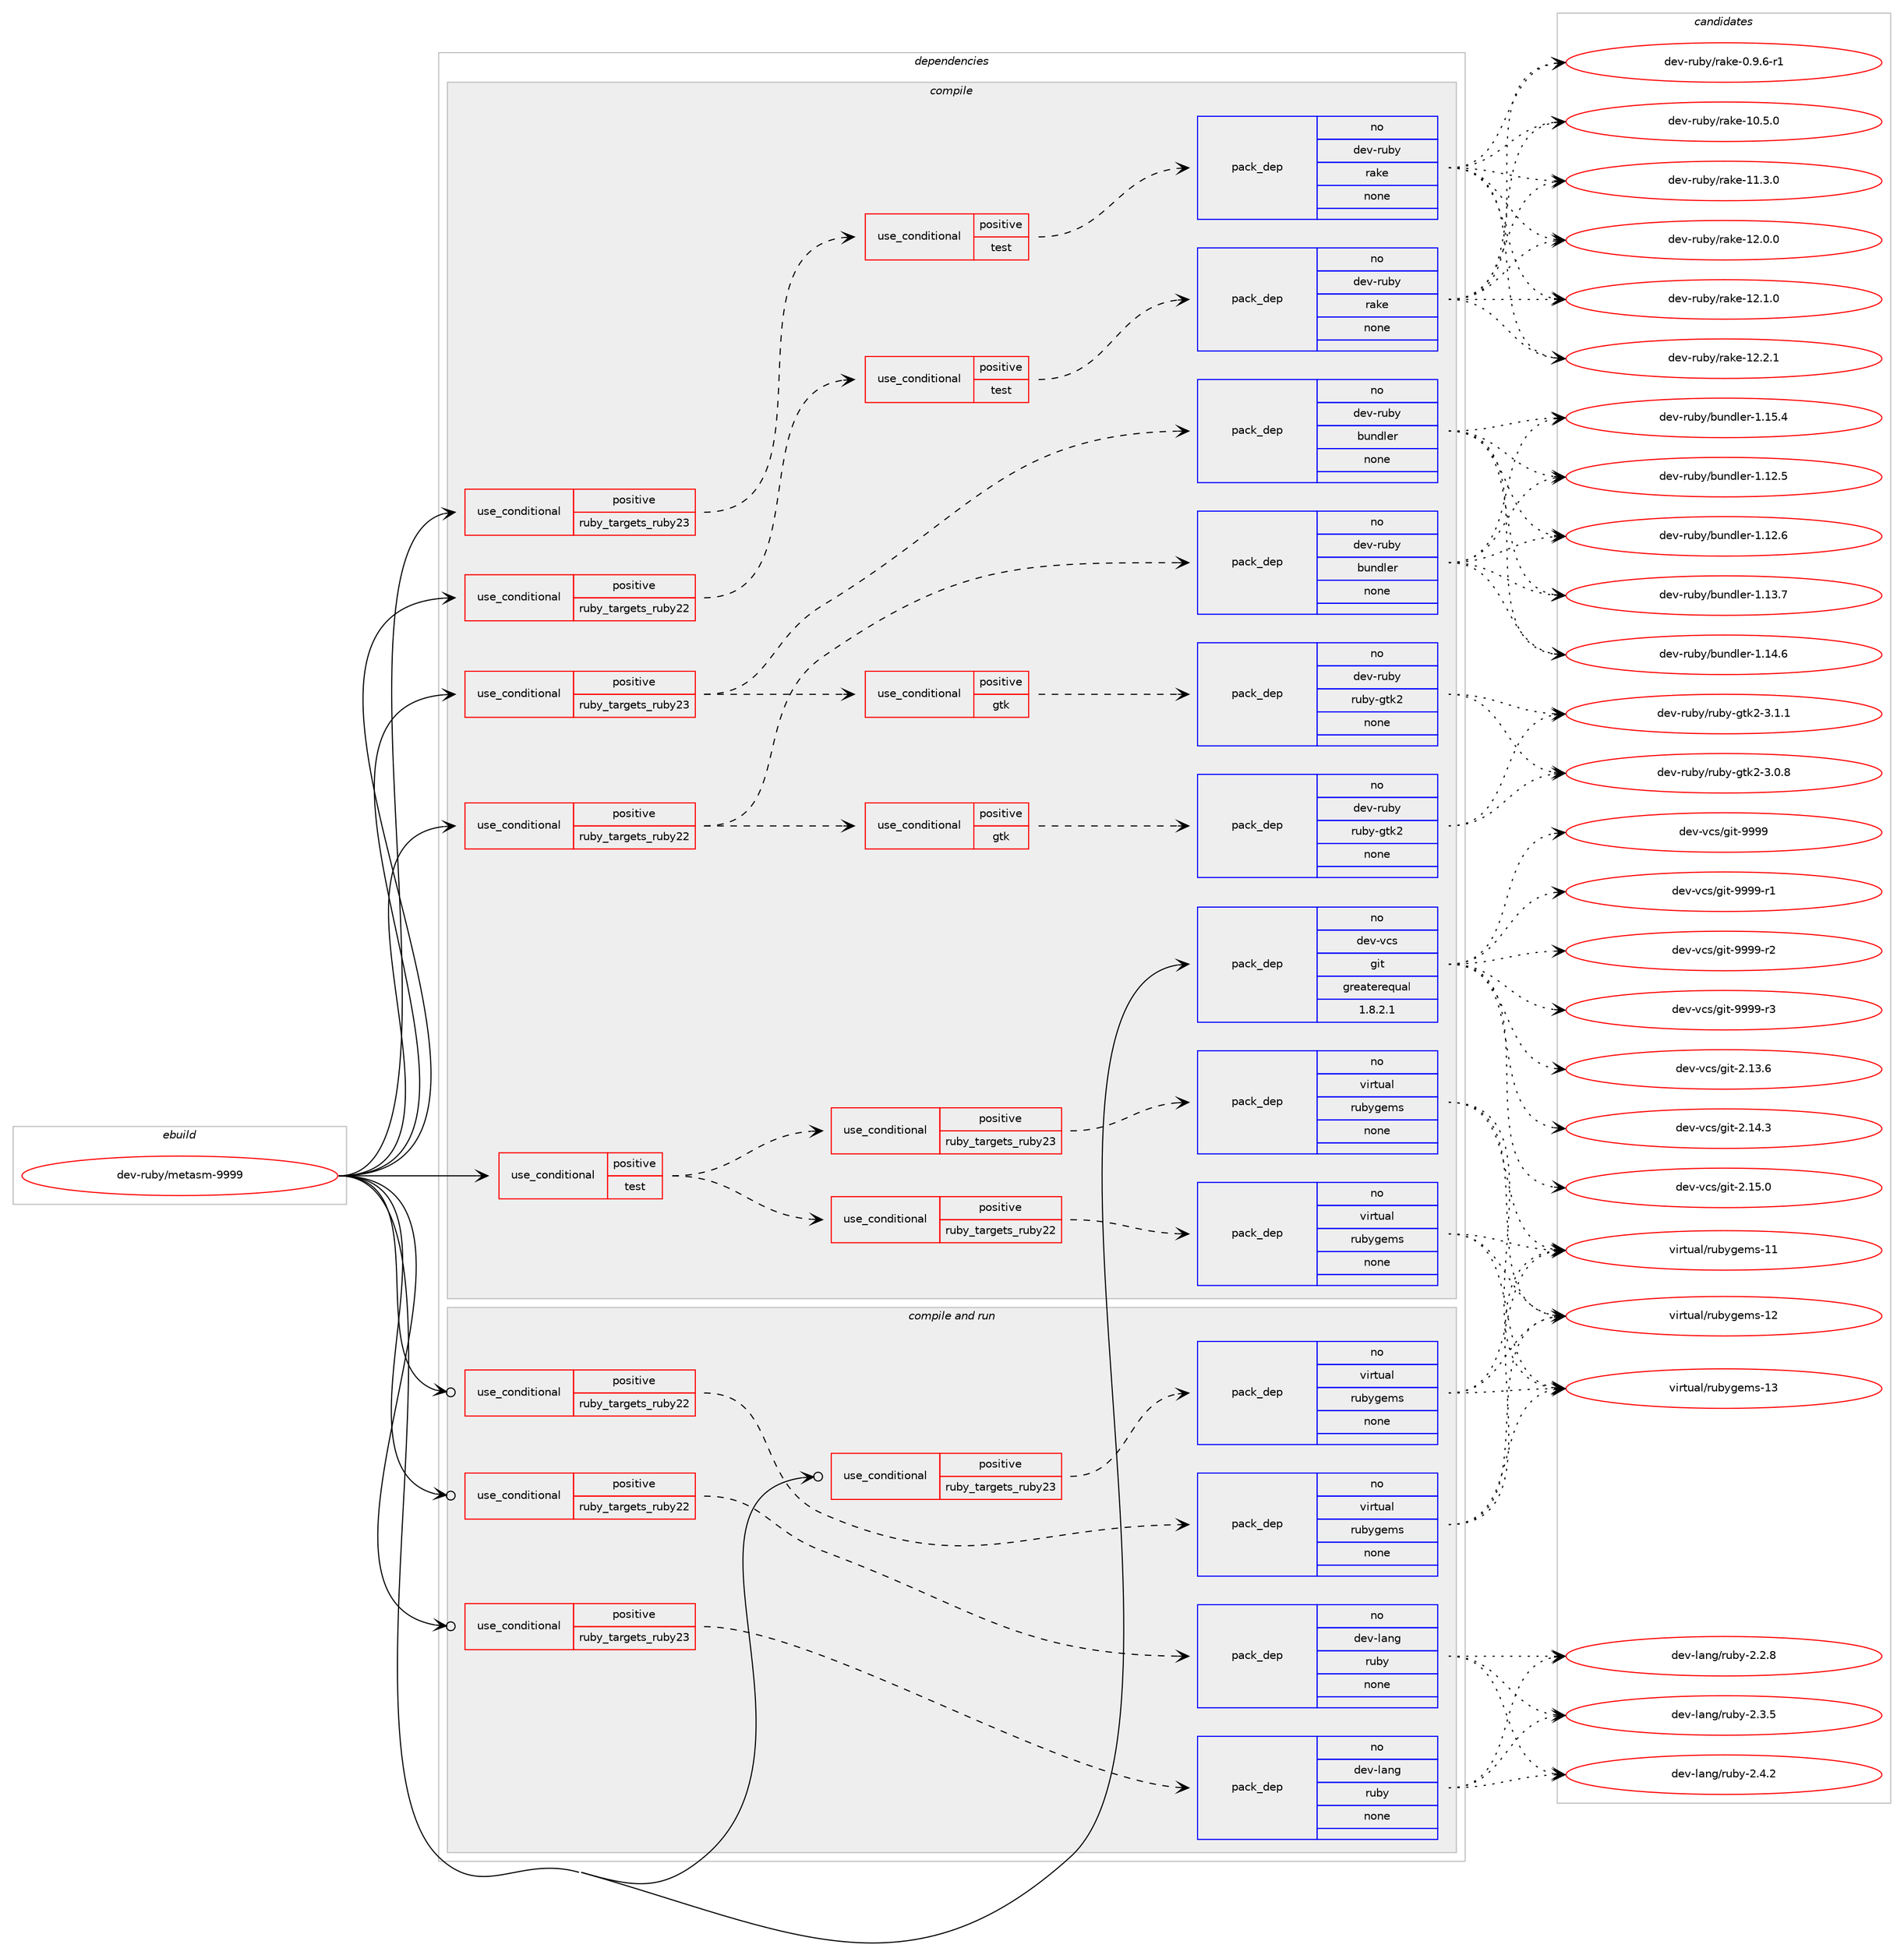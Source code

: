digraph prolog {

# *************
# Graph options
# *************

newrank=true;
concentrate=true;
compound=true;
graph [rankdir=LR,fontname=Helvetica,fontsize=10,ranksep=1.5];#, ranksep=2.5, nodesep=0.2];
edge  [arrowhead=vee];
node  [fontname=Helvetica,fontsize=10];

# **********
# The ebuild
# **********

subgraph cluster_leftcol {
color=gray;
rank=same;
label=<<i>ebuild</i>>;
id [label="dev-ruby/metasm-9999", color=red, width=4, href="../dev-ruby/metasm-9999.svg"];
}

# ****************
# The dependencies
# ****************

subgraph cluster_midcol {
color=gray;
label=<<i>dependencies</i>>;
subgraph cluster_compile {
fillcolor="#eeeeee";
style=filled;
label=<<i>compile</i>>;
subgraph cond61466 {
dependency247284 [label=<<TABLE BORDER="0" CELLBORDER="1" CELLSPACING="0" CELLPADDING="4"><TR><TD ROWSPAN="3" CELLPADDING="10">use_conditional</TD></TR><TR><TD>positive</TD></TR><TR><TD>ruby_targets_ruby22</TD></TR></TABLE>>, shape=none, color=red];
subgraph cond61467 {
dependency247285 [label=<<TABLE BORDER="0" CELLBORDER="1" CELLSPACING="0" CELLPADDING="4"><TR><TD ROWSPAN="3" CELLPADDING="10">use_conditional</TD></TR><TR><TD>positive</TD></TR><TR><TD>test</TD></TR></TABLE>>, shape=none, color=red];
subgraph pack181727 {
dependency247286 [label=<<TABLE BORDER="0" CELLBORDER="1" CELLSPACING="0" CELLPADDING="4" WIDTH="220"><TR><TD ROWSPAN="6" CELLPADDING="30">pack_dep</TD></TR><TR><TD WIDTH="110">no</TD></TR><TR><TD>dev-ruby</TD></TR><TR><TD>rake</TD></TR><TR><TD>none</TD></TR><TR><TD></TD></TR></TABLE>>, shape=none, color=blue];
}
dependency247285:e -> dependency247286:w [weight=20,style="dashed",arrowhead="vee"];
}
dependency247284:e -> dependency247285:w [weight=20,style="dashed",arrowhead="vee"];
}
id:e -> dependency247284:w [weight=20,style="solid",arrowhead="vee"];
subgraph cond61468 {
dependency247287 [label=<<TABLE BORDER="0" CELLBORDER="1" CELLSPACING="0" CELLPADDING="4"><TR><TD ROWSPAN="3" CELLPADDING="10">use_conditional</TD></TR><TR><TD>positive</TD></TR><TR><TD>ruby_targets_ruby22</TD></TR></TABLE>>, shape=none, color=red];
subgraph pack181728 {
dependency247288 [label=<<TABLE BORDER="0" CELLBORDER="1" CELLSPACING="0" CELLPADDING="4" WIDTH="220"><TR><TD ROWSPAN="6" CELLPADDING="30">pack_dep</TD></TR><TR><TD WIDTH="110">no</TD></TR><TR><TD>dev-ruby</TD></TR><TR><TD>bundler</TD></TR><TR><TD>none</TD></TR><TR><TD></TD></TR></TABLE>>, shape=none, color=blue];
}
dependency247287:e -> dependency247288:w [weight=20,style="dashed",arrowhead="vee"];
subgraph cond61469 {
dependency247289 [label=<<TABLE BORDER="0" CELLBORDER="1" CELLSPACING="0" CELLPADDING="4"><TR><TD ROWSPAN="3" CELLPADDING="10">use_conditional</TD></TR><TR><TD>positive</TD></TR><TR><TD>gtk</TD></TR></TABLE>>, shape=none, color=red];
subgraph pack181729 {
dependency247290 [label=<<TABLE BORDER="0" CELLBORDER="1" CELLSPACING="0" CELLPADDING="4" WIDTH="220"><TR><TD ROWSPAN="6" CELLPADDING="30">pack_dep</TD></TR><TR><TD WIDTH="110">no</TD></TR><TR><TD>dev-ruby</TD></TR><TR><TD>ruby-gtk2</TD></TR><TR><TD>none</TD></TR><TR><TD></TD></TR></TABLE>>, shape=none, color=blue];
}
dependency247289:e -> dependency247290:w [weight=20,style="dashed",arrowhead="vee"];
}
dependency247287:e -> dependency247289:w [weight=20,style="dashed",arrowhead="vee"];
}
id:e -> dependency247287:w [weight=20,style="solid",arrowhead="vee"];
subgraph cond61470 {
dependency247291 [label=<<TABLE BORDER="0" CELLBORDER="1" CELLSPACING="0" CELLPADDING="4"><TR><TD ROWSPAN="3" CELLPADDING="10">use_conditional</TD></TR><TR><TD>positive</TD></TR><TR><TD>ruby_targets_ruby23</TD></TR></TABLE>>, shape=none, color=red];
subgraph cond61471 {
dependency247292 [label=<<TABLE BORDER="0" CELLBORDER="1" CELLSPACING="0" CELLPADDING="4"><TR><TD ROWSPAN="3" CELLPADDING="10">use_conditional</TD></TR><TR><TD>positive</TD></TR><TR><TD>test</TD></TR></TABLE>>, shape=none, color=red];
subgraph pack181730 {
dependency247293 [label=<<TABLE BORDER="0" CELLBORDER="1" CELLSPACING="0" CELLPADDING="4" WIDTH="220"><TR><TD ROWSPAN="6" CELLPADDING="30">pack_dep</TD></TR><TR><TD WIDTH="110">no</TD></TR><TR><TD>dev-ruby</TD></TR><TR><TD>rake</TD></TR><TR><TD>none</TD></TR><TR><TD></TD></TR></TABLE>>, shape=none, color=blue];
}
dependency247292:e -> dependency247293:w [weight=20,style="dashed",arrowhead="vee"];
}
dependency247291:e -> dependency247292:w [weight=20,style="dashed",arrowhead="vee"];
}
id:e -> dependency247291:w [weight=20,style="solid",arrowhead="vee"];
subgraph cond61472 {
dependency247294 [label=<<TABLE BORDER="0" CELLBORDER="1" CELLSPACING="0" CELLPADDING="4"><TR><TD ROWSPAN="3" CELLPADDING="10">use_conditional</TD></TR><TR><TD>positive</TD></TR><TR><TD>ruby_targets_ruby23</TD></TR></TABLE>>, shape=none, color=red];
subgraph pack181731 {
dependency247295 [label=<<TABLE BORDER="0" CELLBORDER="1" CELLSPACING="0" CELLPADDING="4" WIDTH="220"><TR><TD ROWSPAN="6" CELLPADDING="30">pack_dep</TD></TR><TR><TD WIDTH="110">no</TD></TR><TR><TD>dev-ruby</TD></TR><TR><TD>bundler</TD></TR><TR><TD>none</TD></TR><TR><TD></TD></TR></TABLE>>, shape=none, color=blue];
}
dependency247294:e -> dependency247295:w [weight=20,style="dashed",arrowhead="vee"];
subgraph cond61473 {
dependency247296 [label=<<TABLE BORDER="0" CELLBORDER="1" CELLSPACING="0" CELLPADDING="4"><TR><TD ROWSPAN="3" CELLPADDING="10">use_conditional</TD></TR><TR><TD>positive</TD></TR><TR><TD>gtk</TD></TR></TABLE>>, shape=none, color=red];
subgraph pack181732 {
dependency247297 [label=<<TABLE BORDER="0" CELLBORDER="1" CELLSPACING="0" CELLPADDING="4" WIDTH="220"><TR><TD ROWSPAN="6" CELLPADDING="30">pack_dep</TD></TR><TR><TD WIDTH="110">no</TD></TR><TR><TD>dev-ruby</TD></TR><TR><TD>ruby-gtk2</TD></TR><TR><TD>none</TD></TR><TR><TD></TD></TR></TABLE>>, shape=none, color=blue];
}
dependency247296:e -> dependency247297:w [weight=20,style="dashed",arrowhead="vee"];
}
dependency247294:e -> dependency247296:w [weight=20,style="dashed",arrowhead="vee"];
}
id:e -> dependency247294:w [weight=20,style="solid",arrowhead="vee"];
subgraph cond61474 {
dependency247298 [label=<<TABLE BORDER="0" CELLBORDER="1" CELLSPACING="0" CELLPADDING="4"><TR><TD ROWSPAN="3" CELLPADDING="10">use_conditional</TD></TR><TR><TD>positive</TD></TR><TR><TD>test</TD></TR></TABLE>>, shape=none, color=red];
subgraph cond61475 {
dependency247299 [label=<<TABLE BORDER="0" CELLBORDER="1" CELLSPACING="0" CELLPADDING="4"><TR><TD ROWSPAN="3" CELLPADDING="10">use_conditional</TD></TR><TR><TD>positive</TD></TR><TR><TD>ruby_targets_ruby22</TD></TR></TABLE>>, shape=none, color=red];
subgraph pack181733 {
dependency247300 [label=<<TABLE BORDER="0" CELLBORDER="1" CELLSPACING="0" CELLPADDING="4" WIDTH="220"><TR><TD ROWSPAN="6" CELLPADDING="30">pack_dep</TD></TR><TR><TD WIDTH="110">no</TD></TR><TR><TD>virtual</TD></TR><TR><TD>rubygems</TD></TR><TR><TD>none</TD></TR><TR><TD></TD></TR></TABLE>>, shape=none, color=blue];
}
dependency247299:e -> dependency247300:w [weight=20,style="dashed",arrowhead="vee"];
}
dependency247298:e -> dependency247299:w [weight=20,style="dashed",arrowhead="vee"];
subgraph cond61476 {
dependency247301 [label=<<TABLE BORDER="0" CELLBORDER="1" CELLSPACING="0" CELLPADDING="4"><TR><TD ROWSPAN="3" CELLPADDING="10">use_conditional</TD></TR><TR><TD>positive</TD></TR><TR><TD>ruby_targets_ruby23</TD></TR></TABLE>>, shape=none, color=red];
subgraph pack181734 {
dependency247302 [label=<<TABLE BORDER="0" CELLBORDER="1" CELLSPACING="0" CELLPADDING="4" WIDTH="220"><TR><TD ROWSPAN="6" CELLPADDING="30">pack_dep</TD></TR><TR><TD WIDTH="110">no</TD></TR><TR><TD>virtual</TD></TR><TR><TD>rubygems</TD></TR><TR><TD>none</TD></TR><TR><TD></TD></TR></TABLE>>, shape=none, color=blue];
}
dependency247301:e -> dependency247302:w [weight=20,style="dashed",arrowhead="vee"];
}
dependency247298:e -> dependency247301:w [weight=20,style="dashed",arrowhead="vee"];
}
id:e -> dependency247298:w [weight=20,style="solid",arrowhead="vee"];
subgraph pack181735 {
dependency247303 [label=<<TABLE BORDER="0" CELLBORDER="1" CELLSPACING="0" CELLPADDING="4" WIDTH="220"><TR><TD ROWSPAN="6" CELLPADDING="30">pack_dep</TD></TR><TR><TD WIDTH="110">no</TD></TR><TR><TD>dev-vcs</TD></TR><TR><TD>git</TD></TR><TR><TD>greaterequal</TD></TR><TR><TD>1.8.2.1</TD></TR></TABLE>>, shape=none, color=blue];
}
id:e -> dependency247303:w [weight=20,style="solid",arrowhead="vee"];
}
subgraph cluster_compileandrun {
fillcolor="#eeeeee";
style=filled;
label=<<i>compile and run</i>>;
subgraph cond61477 {
dependency247304 [label=<<TABLE BORDER="0" CELLBORDER="1" CELLSPACING="0" CELLPADDING="4"><TR><TD ROWSPAN="3" CELLPADDING="10">use_conditional</TD></TR><TR><TD>positive</TD></TR><TR><TD>ruby_targets_ruby22</TD></TR></TABLE>>, shape=none, color=red];
subgraph pack181736 {
dependency247305 [label=<<TABLE BORDER="0" CELLBORDER="1" CELLSPACING="0" CELLPADDING="4" WIDTH="220"><TR><TD ROWSPAN="6" CELLPADDING="30">pack_dep</TD></TR><TR><TD WIDTH="110">no</TD></TR><TR><TD>dev-lang</TD></TR><TR><TD>ruby</TD></TR><TR><TD>none</TD></TR><TR><TD></TD></TR></TABLE>>, shape=none, color=blue];
}
dependency247304:e -> dependency247305:w [weight=20,style="dashed",arrowhead="vee"];
}
id:e -> dependency247304:w [weight=20,style="solid",arrowhead="odotvee"];
subgraph cond61478 {
dependency247306 [label=<<TABLE BORDER="0" CELLBORDER="1" CELLSPACING="0" CELLPADDING="4"><TR><TD ROWSPAN="3" CELLPADDING="10">use_conditional</TD></TR><TR><TD>positive</TD></TR><TR><TD>ruby_targets_ruby22</TD></TR></TABLE>>, shape=none, color=red];
subgraph pack181737 {
dependency247307 [label=<<TABLE BORDER="0" CELLBORDER="1" CELLSPACING="0" CELLPADDING="4" WIDTH="220"><TR><TD ROWSPAN="6" CELLPADDING="30">pack_dep</TD></TR><TR><TD WIDTH="110">no</TD></TR><TR><TD>virtual</TD></TR><TR><TD>rubygems</TD></TR><TR><TD>none</TD></TR><TR><TD></TD></TR></TABLE>>, shape=none, color=blue];
}
dependency247306:e -> dependency247307:w [weight=20,style="dashed",arrowhead="vee"];
}
id:e -> dependency247306:w [weight=20,style="solid",arrowhead="odotvee"];
subgraph cond61479 {
dependency247308 [label=<<TABLE BORDER="0" CELLBORDER="1" CELLSPACING="0" CELLPADDING="4"><TR><TD ROWSPAN="3" CELLPADDING="10">use_conditional</TD></TR><TR><TD>positive</TD></TR><TR><TD>ruby_targets_ruby23</TD></TR></TABLE>>, shape=none, color=red];
subgraph pack181738 {
dependency247309 [label=<<TABLE BORDER="0" CELLBORDER="1" CELLSPACING="0" CELLPADDING="4" WIDTH="220"><TR><TD ROWSPAN="6" CELLPADDING="30">pack_dep</TD></TR><TR><TD WIDTH="110">no</TD></TR><TR><TD>dev-lang</TD></TR><TR><TD>ruby</TD></TR><TR><TD>none</TD></TR><TR><TD></TD></TR></TABLE>>, shape=none, color=blue];
}
dependency247308:e -> dependency247309:w [weight=20,style="dashed",arrowhead="vee"];
}
id:e -> dependency247308:w [weight=20,style="solid",arrowhead="odotvee"];
subgraph cond61480 {
dependency247310 [label=<<TABLE BORDER="0" CELLBORDER="1" CELLSPACING="0" CELLPADDING="4"><TR><TD ROWSPAN="3" CELLPADDING="10">use_conditional</TD></TR><TR><TD>positive</TD></TR><TR><TD>ruby_targets_ruby23</TD></TR></TABLE>>, shape=none, color=red];
subgraph pack181739 {
dependency247311 [label=<<TABLE BORDER="0" CELLBORDER="1" CELLSPACING="0" CELLPADDING="4" WIDTH="220"><TR><TD ROWSPAN="6" CELLPADDING="30">pack_dep</TD></TR><TR><TD WIDTH="110">no</TD></TR><TR><TD>virtual</TD></TR><TR><TD>rubygems</TD></TR><TR><TD>none</TD></TR><TR><TD></TD></TR></TABLE>>, shape=none, color=blue];
}
dependency247310:e -> dependency247311:w [weight=20,style="dashed",arrowhead="vee"];
}
id:e -> dependency247310:w [weight=20,style="solid",arrowhead="odotvee"];
}
subgraph cluster_run {
fillcolor="#eeeeee";
style=filled;
label=<<i>run</i>>;
}
}

# **************
# The candidates
# **************

subgraph cluster_choices {
rank=same;
color=gray;
label=<<i>candidates</i>>;

subgraph choice181727 {
color=black;
nodesep=1;
choice100101118451141179812147114971071014548465746544511449 [label="dev-ruby/rake-0.9.6-r1", color=red, width=4,href="../dev-ruby/rake-0.9.6-r1.svg"];
choice1001011184511411798121471149710710145494846534648 [label="dev-ruby/rake-10.5.0", color=red, width=4,href="../dev-ruby/rake-10.5.0.svg"];
choice1001011184511411798121471149710710145494946514648 [label="dev-ruby/rake-11.3.0", color=red, width=4,href="../dev-ruby/rake-11.3.0.svg"];
choice1001011184511411798121471149710710145495046484648 [label="dev-ruby/rake-12.0.0", color=red, width=4,href="../dev-ruby/rake-12.0.0.svg"];
choice1001011184511411798121471149710710145495046494648 [label="dev-ruby/rake-12.1.0", color=red, width=4,href="../dev-ruby/rake-12.1.0.svg"];
choice1001011184511411798121471149710710145495046504649 [label="dev-ruby/rake-12.2.1", color=red, width=4,href="../dev-ruby/rake-12.2.1.svg"];
dependency247286:e -> choice100101118451141179812147114971071014548465746544511449:w [style=dotted,weight="100"];
dependency247286:e -> choice1001011184511411798121471149710710145494846534648:w [style=dotted,weight="100"];
dependency247286:e -> choice1001011184511411798121471149710710145494946514648:w [style=dotted,weight="100"];
dependency247286:e -> choice1001011184511411798121471149710710145495046484648:w [style=dotted,weight="100"];
dependency247286:e -> choice1001011184511411798121471149710710145495046494648:w [style=dotted,weight="100"];
dependency247286:e -> choice1001011184511411798121471149710710145495046504649:w [style=dotted,weight="100"];
}
subgraph choice181728 {
color=black;
nodesep=1;
choice1001011184511411798121479811711010010810111445494649504653 [label="dev-ruby/bundler-1.12.5", color=red, width=4,href="../dev-ruby/bundler-1.12.5.svg"];
choice1001011184511411798121479811711010010810111445494649504654 [label="dev-ruby/bundler-1.12.6", color=red, width=4,href="../dev-ruby/bundler-1.12.6.svg"];
choice1001011184511411798121479811711010010810111445494649514655 [label="dev-ruby/bundler-1.13.7", color=red, width=4,href="../dev-ruby/bundler-1.13.7.svg"];
choice1001011184511411798121479811711010010810111445494649524654 [label="dev-ruby/bundler-1.14.6", color=red, width=4,href="../dev-ruby/bundler-1.14.6.svg"];
choice1001011184511411798121479811711010010810111445494649534652 [label="dev-ruby/bundler-1.15.4", color=red, width=4,href="../dev-ruby/bundler-1.15.4.svg"];
dependency247288:e -> choice1001011184511411798121479811711010010810111445494649504653:w [style=dotted,weight="100"];
dependency247288:e -> choice1001011184511411798121479811711010010810111445494649504654:w [style=dotted,weight="100"];
dependency247288:e -> choice1001011184511411798121479811711010010810111445494649514655:w [style=dotted,weight="100"];
dependency247288:e -> choice1001011184511411798121479811711010010810111445494649524654:w [style=dotted,weight="100"];
dependency247288:e -> choice1001011184511411798121479811711010010810111445494649534652:w [style=dotted,weight="100"];
}
subgraph choice181729 {
color=black;
nodesep=1;
choice100101118451141179812147114117981214510311610750455146484656 [label="dev-ruby/ruby-gtk2-3.0.8", color=red, width=4,href="../dev-ruby/ruby-gtk2-3.0.8.svg"];
choice100101118451141179812147114117981214510311610750455146494649 [label="dev-ruby/ruby-gtk2-3.1.1", color=red, width=4,href="../dev-ruby/ruby-gtk2-3.1.1.svg"];
dependency247290:e -> choice100101118451141179812147114117981214510311610750455146484656:w [style=dotted,weight="100"];
dependency247290:e -> choice100101118451141179812147114117981214510311610750455146494649:w [style=dotted,weight="100"];
}
subgraph choice181730 {
color=black;
nodesep=1;
choice100101118451141179812147114971071014548465746544511449 [label="dev-ruby/rake-0.9.6-r1", color=red, width=4,href="../dev-ruby/rake-0.9.6-r1.svg"];
choice1001011184511411798121471149710710145494846534648 [label="dev-ruby/rake-10.5.0", color=red, width=4,href="../dev-ruby/rake-10.5.0.svg"];
choice1001011184511411798121471149710710145494946514648 [label="dev-ruby/rake-11.3.0", color=red, width=4,href="../dev-ruby/rake-11.3.0.svg"];
choice1001011184511411798121471149710710145495046484648 [label="dev-ruby/rake-12.0.0", color=red, width=4,href="../dev-ruby/rake-12.0.0.svg"];
choice1001011184511411798121471149710710145495046494648 [label="dev-ruby/rake-12.1.0", color=red, width=4,href="../dev-ruby/rake-12.1.0.svg"];
choice1001011184511411798121471149710710145495046504649 [label="dev-ruby/rake-12.2.1", color=red, width=4,href="../dev-ruby/rake-12.2.1.svg"];
dependency247293:e -> choice100101118451141179812147114971071014548465746544511449:w [style=dotted,weight="100"];
dependency247293:e -> choice1001011184511411798121471149710710145494846534648:w [style=dotted,weight="100"];
dependency247293:e -> choice1001011184511411798121471149710710145494946514648:w [style=dotted,weight="100"];
dependency247293:e -> choice1001011184511411798121471149710710145495046484648:w [style=dotted,weight="100"];
dependency247293:e -> choice1001011184511411798121471149710710145495046494648:w [style=dotted,weight="100"];
dependency247293:e -> choice1001011184511411798121471149710710145495046504649:w [style=dotted,weight="100"];
}
subgraph choice181731 {
color=black;
nodesep=1;
choice1001011184511411798121479811711010010810111445494649504653 [label="dev-ruby/bundler-1.12.5", color=red, width=4,href="../dev-ruby/bundler-1.12.5.svg"];
choice1001011184511411798121479811711010010810111445494649504654 [label="dev-ruby/bundler-1.12.6", color=red, width=4,href="../dev-ruby/bundler-1.12.6.svg"];
choice1001011184511411798121479811711010010810111445494649514655 [label="dev-ruby/bundler-1.13.7", color=red, width=4,href="../dev-ruby/bundler-1.13.7.svg"];
choice1001011184511411798121479811711010010810111445494649524654 [label="dev-ruby/bundler-1.14.6", color=red, width=4,href="../dev-ruby/bundler-1.14.6.svg"];
choice1001011184511411798121479811711010010810111445494649534652 [label="dev-ruby/bundler-1.15.4", color=red, width=4,href="../dev-ruby/bundler-1.15.4.svg"];
dependency247295:e -> choice1001011184511411798121479811711010010810111445494649504653:w [style=dotted,weight="100"];
dependency247295:e -> choice1001011184511411798121479811711010010810111445494649504654:w [style=dotted,weight="100"];
dependency247295:e -> choice1001011184511411798121479811711010010810111445494649514655:w [style=dotted,weight="100"];
dependency247295:e -> choice1001011184511411798121479811711010010810111445494649524654:w [style=dotted,weight="100"];
dependency247295:e -> choice1001011184511411798121479811711010010810111445494649534652:w [style=dotted,weight="100"];
}
subgraph choice181732 {
color=black;
nodesep=1;
choice100101118451141179812147114117981214510311610750455146484656 [label="dev-ruby/ruby-gtk2-3.0.8", color=red, width=4,href="../dev-ruby/ruby-gtk2-3.0.8.svg"];
choice100101118451141179812147114117981214510311610750455146494649 [label="dev-ruby/ruby-gtk2-3.1.1", color=red, width=4,href="../dev-ruby/ruby-gtk2-3.1.1.svg"];
dependency247297:e -> choice100101118451141179812147114117981214510311610750455146484656:w [style=dotted,weight="100"];
dependency247297:e -> choice100101118451141179812147114117981214510311610750455146494649:w [style=dotted,weight="100"];
}
subgraph choice181733 {
color=black;
nodesep=1;
choice118105114116117971084711411798121103101109115454949 [label="virtual/rubygems-11", color=red, width=4,href="../virtual/rubygems-11.svg"];
choice118105114116117971084711411798121103101109115454950 [label="virtual/rubygems-12", color=red, width=4,href="../virtual/rubygems-12.svg"];
choice118105114116117971084711411798121103101109115454951 [label="virtual/rubygems-13", color=red, width=4,href="../virtual/rubygems-13.svg"];
dependency247300:e -> choice118105114116117971084711411798121103101109115454949:w [style=dotted,weight="100"];
dependency247300:e -> choice118105114116117971084711411798121103101109115454950:w [style=dotted,weight="100"];
dependency247300:e -> choice118105114116117971084711411798121103101109115454951:w [style=dotted,weight="100"];
}
subgraph choice181734 {
color=black;
nodesep=1;
choice118105114116117971084711411798121103101109115454949 [label="virtual/rubygems-11", color=red, width=4,href="../virtual/rubygems-11.svg"];
choice118105114116117971084711411798121103101109115454950 [label="virtual/rubygems-12", color=red, width=4,href="../virtual/rubygems-12.svg"];
choice118105114116117971084711411798121103101109115454951 [label="virtual/rubygems-13", color=red, width=4,href="../virtual/rubygems-13.svg"];
dependency247302:e -> choice118105114116117971084711411798121103101109115454949:w [style=dotted,weight="100"];
dependency247302:e -> choice118105114116117971084711411798121103101109115454950:w [style=dotted,weight="100"];
dependency247302:e -> choice118105114116117971084711411798121103101109115454951:w [style=dotted,weight="100"];
}
subgraph choice181735 {
color=black;
nodesep=1;
choice10010111845118991154710310511645504649514654 [label="dev-vcs/git-2.13.6", color=red, width=4,href="../dev-vcs/git-2.13.6.svg"];
choice10010111845118991154710310511645504649524651 [label="dev-vcs/git-2.14.3", color=red, width=4,href="../dev-vcs/git-2.14.3.svg"];
choice10010111845118991154710310511645504649534648 [label="dev-vcs/git-2.15.0", color=red, width=4,href="../dev-vcs/git-2.15.0.svg"];
choice1001011184511899115471031051164557575757 [label="dev-vcs/git-9999", color=red, width=4,href="../dev-vcs/git-9999.svg"];
choice10010111845118991154710310511645575757574511449 [label="dev-vcs/git-9999-r1", color=red, width=4,href="../dev-vcs/git-9999-r1.svg"];
choice10010111845118991154710310511645575757574511450 [label="dev-vcs/git-9999-r2", color=red, width=4,href="../dev-vcs/git-9999-r2.svg"];
choice10010111845118991154710310511645575757574511451 [label="dev-vcs/git-9999-r3", color=red, width=4,href="../dev-vcs/git-9999-r3.svg"];
dependency247303:e -> choice10010111845118991154710310511645504649514654:w [style=dotted,weight="100"];
dependency247303:e -> choice10010111845118991154710310511645504649524651:w [style=dotted,weight="100"];
dependency247303:e -> choice10010111845118991154710310511645504649534648:w [style=dotted,weight="100"];
dependency247303:e -> choice1001011184511899115471031051164557575757:w [style=dotted,weight="100"];
dependency247303:e -> choice10010111845118991154710310511645575757574511449:w [style=dotted,weight="100"];
dependency247303:e -> choice10010111845118991154710310511645575757574511450:w [style=dotted,weight="100"];
dependency247303:e -> choice10010111845118991154710310511645575757574511451:w [style=dotted,weight="100"];
}
subgraph choice181736 {
color=black;
nodesep=1;
choice10010111845108971101034711411798121455046504656 [label="dev-lang/ruby-2.2.8", color=red, width=4,href="../dev-lang/ruby-2.2.8.svg"];
choice10010111845108971101034711411798121455046514653 [label="dev-lang/ruby-2.3.5", color=red, width=4,href="../dev-lang/ruby-2.3.5.svg"];
choice10010111845108971101034711411798121455046524650 [label="dev-lang/ruby-2.4.2", color=red, width=4,href="../dev-lang/ruby-2.4.2.svg"];
dependency247305:e -> choice10010111845108971101034711411798121455046504656:w [style=dotted,weight="100"];
dependency247305:e -> choice10010111845108971101034711411798121455046514653:w [style=dotted,weight="100"];
dependency247305:e -> choice10010111845108971101034711411798121455046524650:w [style=dotted,weight="100"];
}
subgraph choice181737 {
color=black;
nodesep=1;
choice118105114116117971084711411798121103101109115454949 [label="virtual/rubygems-11", color=red, width=4,href="../virtual/rubygems-11.svg"];
choice118105114116117971084711411798121103101109115454950 [label="virtual/rubygems-12", color=red, width=4,href="../virtual/rubygems-12.svg"];
choice118105114116117971084711411798121103101109115454951 [label="virtual/rubygems-13", color=red, width=4,href="../virtual/rubygems-13.svg"];
dependency247307:e -> choice118105114116117971084711411798121103101109115454949:w [style=dotted,weight="100"];
dependency247307:e -> choice118105114116117971084711411798121103101109115454950:w [style=dotted,weight="100"];
dependency247307:e -> choice118105114116117971084711411798121103101109115454951:w [style=dotted,weight="100"];
}
subgraph choice181738 {
color=black;
nodesep=1;
choice10010111845108971101034711411798121455046504656 [label="dev-lang/ruby-2.2.8", color=red, width=4,href="../dev-lang/ruby-2.2.8.svg"];
choice10010111845108971101034711411798121455046514653 [label="dev-lang/ruby-2.3.5", color=red, width=4,href="../dev-lang/ruby-2.3.5.svg"];
choice10010111845108971101034711411798121455046524650 [label="dev-lang/ruby-2.4.2", color=red, width=4,href="../dev-lang/ruby-2.4.2.svg"];
dependency247309:e -> choice10010111845108971101034711411798121455046504656:w [style=dotted,weight="100"];
dependency247309:e -> choice10010111845108971101034711411798121455046514653:w [style=dotted,weight="100"];
dependency247309:e -> choice10010111845108971101034711411798121455046524650:w [style=dotted,weight="100"];
}
subgraph choice181739 {
color=black;
nodesep=1;
choice118105114116117971084711411798121103101109115454949 [label="virtual/rubygems-11", color=red, width=4,href="../virtual/rubygems-11.svg"];
choice118105114116117971084711411798121103101109115454950 [label="virtual/rubygems-12", color=red, width=4,href="../virtual/rubygems-12.svg"];
choice118105114116117971084711411798121103101109115454951 [label="virtual/rubygems-13", color=red, width=4,href="../virtual/rubygems-13.svg"];
dependency247311:e -> choice118105114116117971084711411798121103101109115454949:w [style=dotted,weight="100"];
dependency247311:e -> choice118105114116117971084711411798121103101109115454950:w [style=dotted,weight="100"];
dependency247311:e -> choice118105114116117971084711411798121103101109115454951:w [style=dotted,weight="100"];
}
}

}
